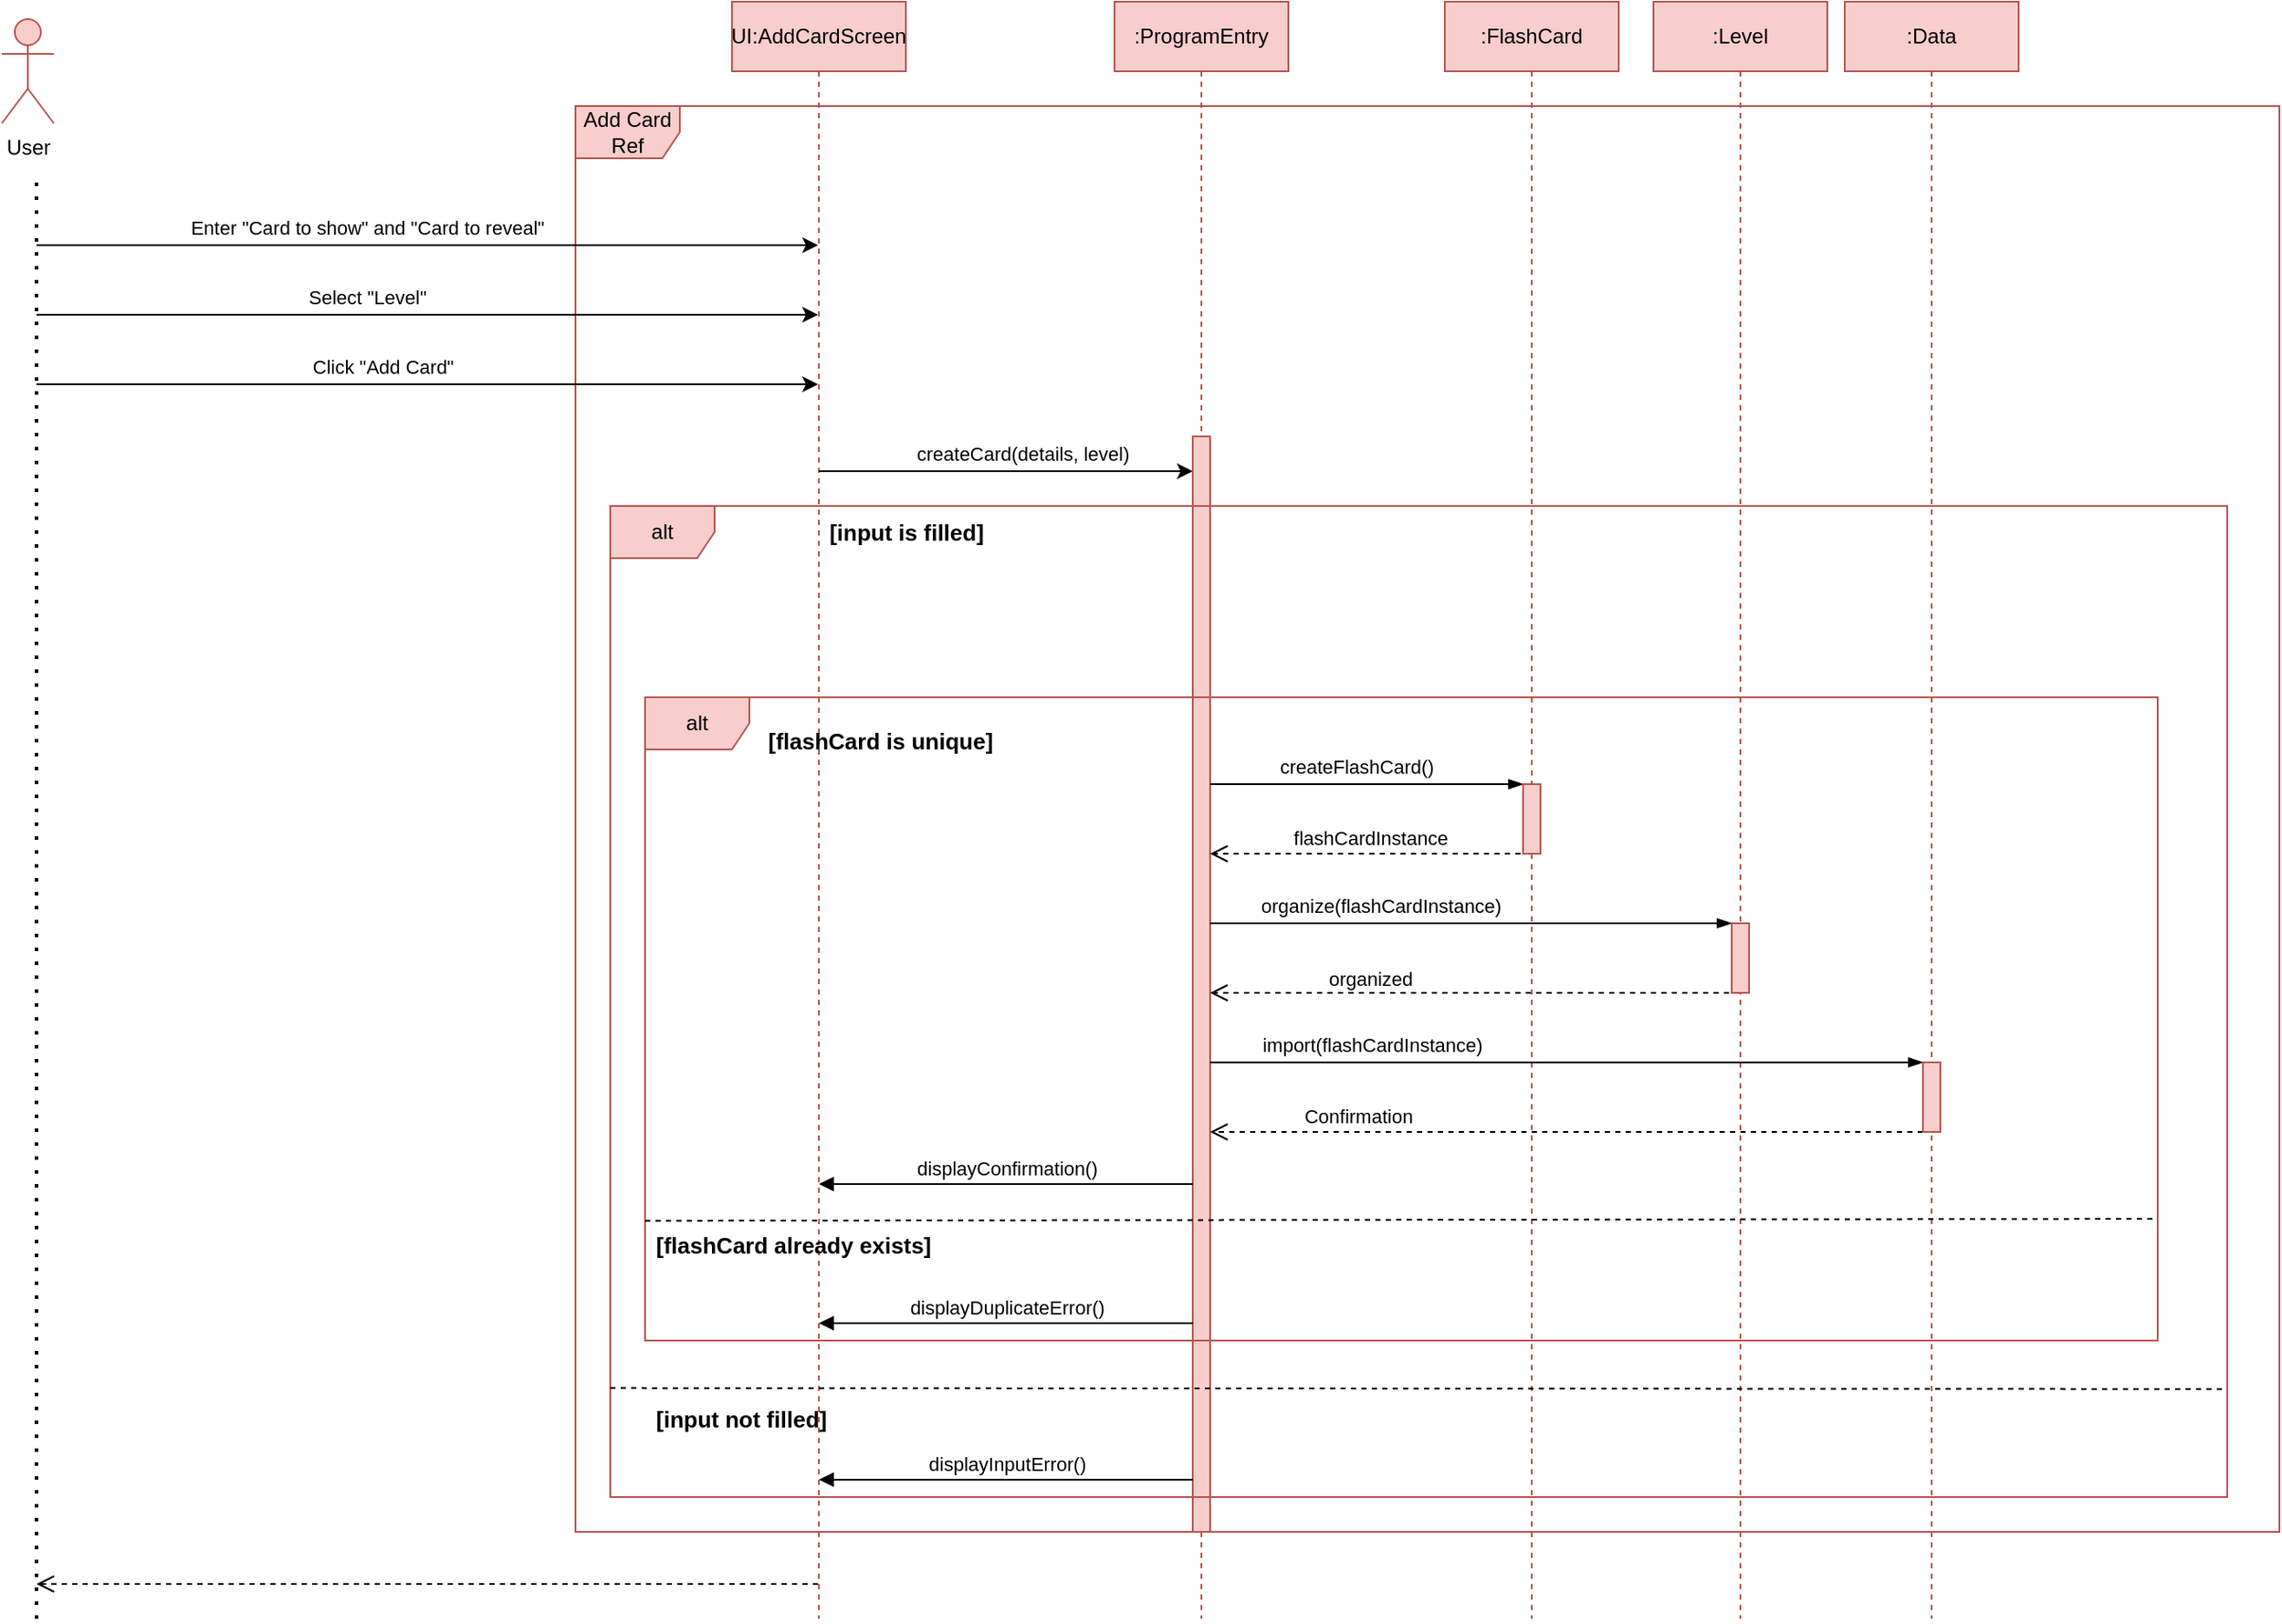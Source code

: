 <mxfile version="24.0.2" type="github">
  <diagram name="Page-1" id="2YBvvXClWsGukQMizWep">
    <mxGraphModel dx="3457" dy="1375" grid="1" gridSize="10" guides="1" tooltips="1" connect="1" arrows="1" fold="1" page="1" pageScale="1" pageWidth="850" pageHeight="1100" math="0" shadow="0">
      <root>
        <mxCell id="0" />
        <mxCell id="1" parent="0" />
        <mxCell id="aM9ryv3xv72pqoxQDRHE-1" value="UI:AddCardScreen" style="shape=umlLifeline;perimeter=lifelinePerimeter;whiteSpace=wrap;html=1;container=0;dropTarget=0;collapsible=0;recursiveResize=0;outlineConnect=0;portConstraint=eastwest;newEdgeStyle={&quot;edgeStyle&quot;:&quot;elbowEdgeStyle&quot;,&quot;elbow&quot;:&quot;vertical&quot;,&quot;curved&quot;:0,&quot;rounded&quot;:0};fillColor=#f8cecc;strokeColor=#b85450;" parent="1" vertex="1">
          <mxGeometry x="330" y="100" width="100" height="930" as="geometry" />
        </mxCell>
        <mxCell id="aM9ryv3xv72pqoxQDRHE-5" value=":ProgramEntry" style="shape=umlLifeline;perimeter=lifelinePerimeter;whiteSpace=wrap;html=1;container=0;dropTarget=0;collapsible=0;recursiveResize=0;outlineConnect=0;portConstraint=eastwest;newEdgeStyle={&quot;edgeStyle&quot;:&quot;elbowEdgeStyle&quot;,&quot;elbow&quot;:&quot;vertical&quot;,&quot;curved&quot;:0,&quot;rounded&quot;:0};fillColor=#f8cecc;strokeColor=#b85450;" parent="1" vertex="1">
          <mxGeometry x="550" y="100" width="100" height="930" as="geometry" />
        </mxCell>
        <mxCell id="YUh8d4OaZrOM5soigd_F-1" value="Add Card Ref" style="shape=umlFrame;whiteSpace=wrap;html=1;pointerEvents=0;fillColor=#f8cecc;strokeColor=#b85450;" parent="1" vertex="1">
          <mxGeometry x="240" y="160" width="980" height="820" as="geometry" />
        </mxCell>
        <mxCell id="YUh8d4OaZrOM5soigd_F-2" value=":FlashCard" style="shape=umlLifeline;perimeter=lifelinePerimeter;whiteSpace=wrap;html=1;container=1;dropTarget=0;collapsible=0;recursiveResize=0;outlineConnect=0;portConstraint=eastwest;newEdgeStyle={&quot;curved&quot;:0,&quot;rounded&quot;:0};fillColor=#f8cecc;strokeColor=#b85450;" parent="1" vertex="1">
          <mxGeometry x="740" y="100" width="100" height="930" as="geometry" />
        </mxCell>
        <mxCell id="YUh8d4OaZrOM5soigd_F-3" value=":Level" style="shape=umlLifeline;perimeter=lifelinePerimeter;whiteSpace=wrap;html=1;container=1;dropTarget=0;collapsible=0;recursiveResize=0;outlineConnect=0;portConstraint=eastwest;newEdgeStyle={&quot;curved&quot;:0,&quot;rounded&quot;:0};fillColor=#f8cecc;strokeColor=#b85450;" parent="1" vertex="1">
          <mxGeometry x="860" y="100" width="100" height="930" as="geometry" />
        </mxCell>
        <mxCell id="YUh8d4OaZrOM5soigd_F-4" value=":Data" style="shape=umlLifeline;perimeter=lifelinePerimeter;whiteSpace=wrap;html=1;container=1;dropTarget=0;collapsible=0;recursiveResize=0;outlineConnect=0;portConstraint=eastwest;newEdgeStyle={&quot;curved&quot;:0,&quot;rounded&quot;:0};fillColor=#f8cecc;strokeColor=#b85450;" parent="1" vertex="1">
          <mxGeometry x="970" y="100" width="100" height="930" as="geometry" />
        </mxCell>
        <mxCell id="YUh8d4OaZrOM5soigd_F-5" value="User" style="shape=umlActor;verticalLabelPosition=bottom;verticalAlign=top;html=1;outlineConnect=0;fillColor=#f8cecc;strokeColor=#b85450;" parent="1" vertex="1">
          <mxGeometry x="-90" y="110" width="30" height="60" as="geometry" />
        </mxCell>
        <mxCell id="YUh8d4OaZrOM5soigd_F-7" value="" style="endArrow=none;dashed=1;html=1;dashPattern=1 3;strokeWidth=2;rounded=0;" parent="1" edge="1">
          <mxGeometry width="50" height="50" relative="1" as="geometry">
            <mxPoint x="-70" y="1030" as="sourcePoint" />
            <mxPoint x="-70" y="200" as="targetPoint" />
          </mxGeometry>
        </mxCell>
        <mxCell id="548Dcg6xIAPnq4ezfdzh-2" value="" style="endArrow=classic;html=1;rounded=0;" parent="1" target="aM9ryv3xv72pqoxQDRHE-1" edge="1">
          <mxGeometry width="50" height="50" relative="1" as="geometry">
            <mxPoint x="-70" y="240" as="sourcePoint" />
            <mxPoint x="400" y="280" as="targetPoint" />
            <Array as="points">
              <mxPoint x="100" y="240" />
            </Array>
          </mxGeometry>
        </mxCell>
        <mxCell id="XK77gLLdWc2-d-Yq1FGP-2" value="Enter &quot;Card to show&quot; and &quot;Card to reveal&quot;" style="edgeLabel;html=1;align=center;verticalAlign=middle;resizable=0;points=[];" parent="548Dcg6xIAPnq4ezfdzh-2" vertex="1" connectable="0">
          <mxGeometry x="-0.356" y="-3" relative="1" as="geometry">
            <mxPoint x="45" y="-13" as="offset" />
          </mxGeometry>
        </mxCell>
        <mxCell id="548Dcg6xIAPnq4ezfdzh-5" value="" style="endArrow=classic;html=1;rounded=0;" parent="1" target="aM9ryv3xv72pqoxQDRHE-1" edge="1">
          <mxGeometry width="50" height="50" relative="1" as="geometry">
            <mxPoint x="-70" y="280" as="sourcePoint" />
            <mxPoint x="200" y="310" as="targetPoint" />
          </mxGeometry>
        </mxCell>
        <mxCell id="XK77gLLdWc2-d-Yq1FGP-3" value="Select &quot;Level&quot;" style="edgeLabel;html=1;align=center;verticalAlign=middle;resizable=0;points=[];" parent="548Dcg6xIAPnq4ezfdzh-5" vertex="1" connectable="0">
          <mxGeometry x="-0.107" y="4" relative="1" as="geometry">
            <mxPoint x="-11" y="-6" as="offset" />
          </mxGeometry>
        </mxCell>
        <mxCell id="548Dcg6xIAPnq4ezfdzh-6" value="" style="endArrow=classic;html=1;rounded=0;" parent="1" target="aM9ryv3xv72pqoxQDRHE-1" edge="1">
          <mxGeometry width="50" height="50" relative="1" as="geometry">
            <mxPoint x="-70" y="320" as="sourcePoint" />
            <mxPoint x="400" y="280" as="targetPoint" />
          </mxGeometry>
        </mxCell>
        <mxCell id="XK77gLLdWc2-d-Yq1FGP-4" value="Click &quot;Add Card&quot;" style="edgeLabel;html=1;align=center;verticalAlign=middle;resizable=0;points=[];" parent="548Dcg6xIAPnq4ezfdzh-6" vertex="1" connectable="0">
          <mxGeometry x="-0.116" relative="1" as="geometry">
            <mxPoint y="-10" as="offset" />
          </mxGeometry>
        </mxCell>
        <mxCell id="548Dcg6xIAPnq4ezfdzh-8" value="" style="endArrow=classic;html=1;rounded=0;" parent="1" edge="1">
          <mxGeometry width="50" height="50" relative="1" as="geometry">
            <mxPoint x="380" y="370" as="sourcePoint" />
            <mxPoint x="595" y="370" as="targetPoint" />
            <Array as="points">
              <mxPoint x="440" y="370" />
            </Array>
          </mxGeometry>
        </mxCell>
        <mxCell id="XK77gLLdWc2-d-Yq1FGP-5" value="createCard(details, level)" style="edgeLabel;html=1;align=center;verticalAlign=middle;resizable=0;points=[];" parent="548Dcg6xIAPnq4ezfdzh-8" vertex="1" connectable="0">
          <mxGeometry x="0.166" relative="1" as="geometry">
            <mxPoint x="-9" y="-10" as="offset" />
          </mxGeometry>
        </mxCell>
        <mxCell id="XK77gLLdWc2-d-Yq1FGP-6" value="" style="html=1;points=[[0,0,0,0,5],[0,1,0,0,-5],[1,0,0,0,5],[1,1,0,0,-5]];perimeter=orthogonalPerimeter;outlineConnect=0;targetShapes=umlLifeline;portConstraint=eastwest;newEdgeStyle={&quot;curved&quot;:0,&quot;rounded&quot;:0};fillColor=#f8cecc;strokeColor=#b85450;" parent="1" vertex="1">
          <mxGeometry x="595" y="350" width="10" height="630" as="geometry" />
        </mxCell>
        <mxCell id="XK77gLLdWc2-d-Yq1FGP-9" value="" style="fontSize=12;html=1;endArrow=blockThin;endFill=1;rounded=0;" parent="1" target="vzSzthSLdafMbDKqttK7-2" edge="1">
          <mxGeometry width="160" relative="1" as="geometry">
            <mxPoint x="605" y="550" as="sourcePoint" />
            <mxPoint x="780" y="550" as="targetPoint" />
          </mxGeometry>
        </mxCell>
        <mxCell id="XK77gLLdWc2-d-Yq1FGP-10" value="createFlashCard()" style="edgeLabel;html=1;align=center;verticalAlign=middle;resizable=0;points=[];" parent="XK77gLLdWc2-d-Yq1FGP-9" vertex="1" connectable="0">
          <mxGeometry x="-0.068" y="1" relative="1" as="geometry">
            <mxPoint y="-9" as="offset" />
          </mxGeometry>
        </mxCell>
        <mxCell id="XK77gLLdWc2-d-Yq1FGP-11" value="flashCardInstance" style="html=1;verticalAlign=bottom;endArrow=open;dashed=1;endSize=8;curved=0;rounded=0;" parent="1" edge="1">
          <mxGeometry relative="1" as="geometry">
            <mxPoint x="789.5" y="590" as="sourcePoint" />
            <mxPoint x="605" y="590" as="targetPoint" />
          </mxGeometry>
        </mxCell>
        <mxCell id="XK77gLLdWc2-d-Yq1FGP-12" value="" style="fontSize=12;html=1;endArrow=blockThin;endFill=1;rounded=0;exitX=0.26;exitY=0.338;exitDx=0;exitDy=0;exitPerimeter=0;" parent="1" target="vzSzthSLdafMbDKqttK7-3" edge="1">
          <mxGeometry width="160" relative="1" as="geometry">
            <mxPoint x="605" y="630" as="sourcePoint" />
            <mxPoint x="890" y="630" as="targetPoint" />
          </mxGeometry>
        </mxCell>
        <mxCell id="XK77gLLdWc2-d-Yq1FGP-13" value="organize(flashCardInstance)" style="edgeLabel;html=1;align=center;verticalAlign=middle;resizable=0;points=[];" parent="XK77gLLdWc2-d-Yq1FGP-12" vertex="1" connectable="0">
          <mxGeometry x="-0.068" y="1" relative="1" as="geometry">
            <mxPoint x="-42" y="-9" as="offset" />
          </mxGeometry>
        </mxCell>
        <mxCell id="XK77gLLdWc2-d-Yq1FGP-14" value="organized" style="html=1;verticalAlign=bottom;endArrow=open;dashed=1;endSize=8;curved=0;rounded=0;" parent="1" edge="1">
          <mxGeometry x="0.407" y="1" relative="1" as="geometry">
            <mxPoint x="909.5" y="670" as="sourcePoint" />
            <mxPoint x="605.0" y="670" as="targetPoint" />
            <mxPoint x="1" as="offset" />
          </mxGeometry>
        </mxCell>
        <mxCell id="XK77gLLdWc2-d-Yq1FGP-15" value="" style="fontSize=12;html=1;endArrow=blockThin;endFill=1;rounded=0;" parent="1" target="vzSzthSLdafMbDKqttK7-4" edge="1">
          <mxGeometry width="160" relative="1" as="geometry">
            <mxPoint x="605" y="710" as="sourcePoint" />
            <mxPoint x="1000" y="710" as="targetPoint" />
          </mxGeometry>
        </mxCell>
        <mxCell id="XK77gLLdWc2-d-Yq1FGP-16" value="import(flashCardInstance)" style="edgeLabel;html=1;align=center;verticalAlign=middle;resizable=0;points=[];" parent="XK77gLLdWc2-d-Yq1FGP-15" vertex="1" connectable="0">
          <mxGeometry x="-0.068" y="1" relative="1" as="geometry">
            <mxPoint x="-98" y="-9" as="offset" />
          </mxGeometry>
        </mxCell>
        <mxCell id="XK77gLLdWc2-d-Yq1FGP-18" value="Confirmation" style="html=1;verticalAlign=bottom;endArrow=open;dashed=1;endSize=8;curved=0;rounded=0;" parent="1" edge="1">
          <mxGeometry x="0.585" relative="1" as="geometry">
            <mxPoint x="1015" y="750" as="sourcePoint" />
            <mxPoint x="605.0" y="750" as="targetPoint" />
            <mxPoint as="offset" />
          </mxGeometry>
        </mxCell>
        <mxCell id="XK77gLLdWc2-d-Yq1FGP-19" value="displayConfirmation()" style="html=1;verticalAlign=bottom;endArrow=block;curved=0;rounded=0;" parent="1" edge="1">
          <mxGeometry width="80" relative="1" as="geometry">
            <mxPoint x="595" y="780" as="sourcePoint" />
            <mxPoint x="380.035" y="780" as="targetPoint" />
          </mxGeometry>
        </mxCell>
        <mxCell id="XK77gLLdWc2-d-Yq1FGP-23" value="alt" style="shape=umlFrame;whiteSpace=wrap;html=1;pointerEvents=0;fillColor=#f8cecc;strokeColor=#b85450;" parent="1" vertex="1">
          <mxGeometry x="260" y="390" width="930" height="570" as="geometry" />
        </mxCell>
        <mxCell id="XK77gLLdWc2-d-Yq1FGP-24" value="&lt;font style=&quot;font-size: 13px;&quot;&gt;&lt;b&gt;[input is filled]&lt;/b&gt;&lt;/font&gt;" style="text;html=1;align=center;verticalAlign=middle;resizable=0;points=[];autosize=1;strokeColor=none;fillColor=none;" parent="1" vertex="1">
          <mxGeometry x="375" y="390" width="110" height="30" as="geometry" />
        </mxCell>
        <mxCell id="vzSzthSLdafMbDKqttK7-1" value="alt" style="shape=umlFrame;whiteSpace=wrap;html=1;pointerEvents=0;fillColor=#f8cecc;strokeColor=#b85450;" parent="1" vertex="1">
          <mxGeometry x="280" y="500" width="870" height="370" as="geometry" />
        </mxCell>
        <mxCell id="vzSzthSLdafMbDKqttK7-2" value="" style="html=1;points=[[0,0,0,0,5],[0,1,0,0,-5],[1,0,0,0,5],[1,1,0,0,-5]];perimeter=orthogonalPerimeter;outlineConnect=0;targetShapes=umlLifeline;portConstraint=eastwest;newEdgeStyle={&quot;curved&quot;:0,&quot;rounded&quot;:0};fillColor=#f8cecc;strokeColor=#b85450;" parent="1" vertex="1">
          <mxGeometry x="785" y="550" width="10" height="40" as="geometry" />
        </mxCell>
        <mxCell id="vzSzthSLdafMbDKqttK7-3" value="" style="html=1;points=[[0,0,0,0,5],[0,1,0,0,-5],[1,0,0,0,5],[1,1,0,0,-5]];perimeter=orthogonalPerimeter;outlineConnect=0;targetShapes=umlLifeline;portConstraint=eastwest;newEdgeStyle={&quot;curved&quot;:0,&quot;rounded&quot;:0};fillColor=#f8cecc;strokeColor=#b85450;" parent="1" vertex="1">
          <mxGeometry x="905" y="630" width="10" height="40" as="geometry" />
        </mxCell>
        <mxCell id="vzSzthSLdafMbDKqttK7-4" value="" style="html=1;points=[[0,0,0,0,5],[0,1,0,0,-5],[1,0,0,0,5],[1,1,0,0,-5]];perimeter=orthogonalPerimeter;outlineConnect=0;targetShapes=umlLifeline;portConstraint=eastwest;newEdgeStyle={&quot;curved&quot;:0,&quot;rounded&quot;:0};fillColor=#f8cecc;strokeColor=#b85450;" parent="1" vertex="1">
          <mxGeometry x="1015" y="710" width="10" height="40" as="geometry" />
        </mxCell>
        <mxCell id="vzSzthSLdafMbDKqttK7-5" value="&lt;font style=&quot;font-size: 13px;&quot;&gt;&lt;b&gt;[input not filled]&lt;/b&gt;&lt;/font&gt;" style="text;html=1;align=center;verticalAlign=middle;resizable=0;points=[];autosize=1;strokeColor=none;fillColor=none;" parent="1" vertex="1">
          <mxGeometry x="275" y="900" width="120" height="30" as="geometry" />
        </mxCell>
        <mxCell id="vzSzthSLdafMbDKqttK7-7" value="" style="endArrow=none;dashed=1;html=1;rounded=0;exitX=0.001;exitY=0.856;exitDx=0;exitDy=0;exitPerimeter=0;" parent="1" edge="1">
          <mxGeometry width="50" height="50" relative="1" as="geometry">
            <mxPoint x="280.0" y="801.11" as="sourcePoint" />
            <mxPoint x="1150" y="800" as="targetPoint" />
          </mxGeometry>
        </mxCell>
        <mxCell id="vzSzthSLdafMbDKqttK7-8" value="" style="endArrow=none;dashed=1;html=1;rounded=0;exitX=0;exitY=0.89;exitDx=0;exitDy=0;exitPerimeter=0;entryX=1;entryY=0.891;entryDx=0;entryDy=0;entryPerimeter=0;" parent="1" source="XK77gLLdWc2-d-Yq1FGP-23" target="XK77gLLdWc2-d-Yq1FGP-23" edge="1">
          <mxGeometry width="50" height="50" relative="1" as="geometry">
            <mxPoint x="280" y="881" as="sourcePoint" />
            <mxPoint x="1251" y="880" as="targetPoint" />
          </mxGeometry>
        </mxCell>
        <mxCell id="vzSzthSLdafMbDKqttK7-9" value="displayDuplicateError()" style="html=1;verticalAlign=bottom;endArrow=block;curved=0;rounded=0;" parent="1" edge="1">
          <mxGeometry width="80" relative="1" as="geometry">
            <mxPoint x="595" y="860" as="sourcePoint" />
            <mxPoint x="380.035" y="860" as="targetPoint" />
          </mxGeometry>
        </mxCell>
        <mxCell id="vzSzthSLdafMbDKqttK7-10" value="&lt;font style=&quot;font-size: 13px;&quot;&gt;&lt;b&gt;[flashCard is unique]&lt;/b&gt;&lt;/font&gt;" style="text;html=1;align=center;verticalAlign=middle;resizable=0;points=[];autosize=1;strokeColor=none;fillColor=none;" parent="1" vertex="1">
          <mxGeometry x="340" y="510" width="150" height="30" as="geometry" />
        </mxCell>
        <mxCell id="vzSzthSLdafMbDKqttK7-11" value="&lt;font style=&quot;font-size: 13px;&quot;&gt;&lt;b&gt;[flashCard already exists]&lt;/b&gt;&lt;/font&gt;" style="text;html=1;align=center;verticalAlign=middle;resizable=0;points=[];autosize=1;strokeColor=none;fillColor=none;" parent="1" vertex="1">
          <mxGeometry x="275" y="800" width="180" height="30" as="geometry" />
        </mxCell>
        <mxCell id="vzSzthSLdafMbDKqttK7-12" value="displayInputError()" style="html=1;verticalAlign=bottom;endArrow=block;curved=0;rounded=0;" parent="1" edge="1">
          <mxGeometry width="80" relative="1" as="geometry">
            <mxPoint x="595" y="950" as="sourcePoint" />
            <mxPoint x="380.035" y="950" as="targetPoint" />
          </mxGeometry>
        </mxCell>
        <mxCell id="DWuRvyXVSYN04ppm0ahJ-1" value="" style="html=1;verticalAlign=bottom;endArrow=open;dashed=1;endSize=8;curved=0;rounded=0;" edge="1" parent="1" source="aM9ryv3xv72pqoxQDRHE-1">
          <mxGeometry x="0.407" y="1" relative="1" as="geometry">
            <mxPoint x="324.5" y="1010" as="sourcePoint" />
            <mxPoint x="-70" y="1010" as="targetPoint" />
            <mxPoint x="1" as="offset" />
          </mxGeometry>
        </mxCell>
      </root>
    </mxGraphModel>
  </diagram>
</mxfile>
